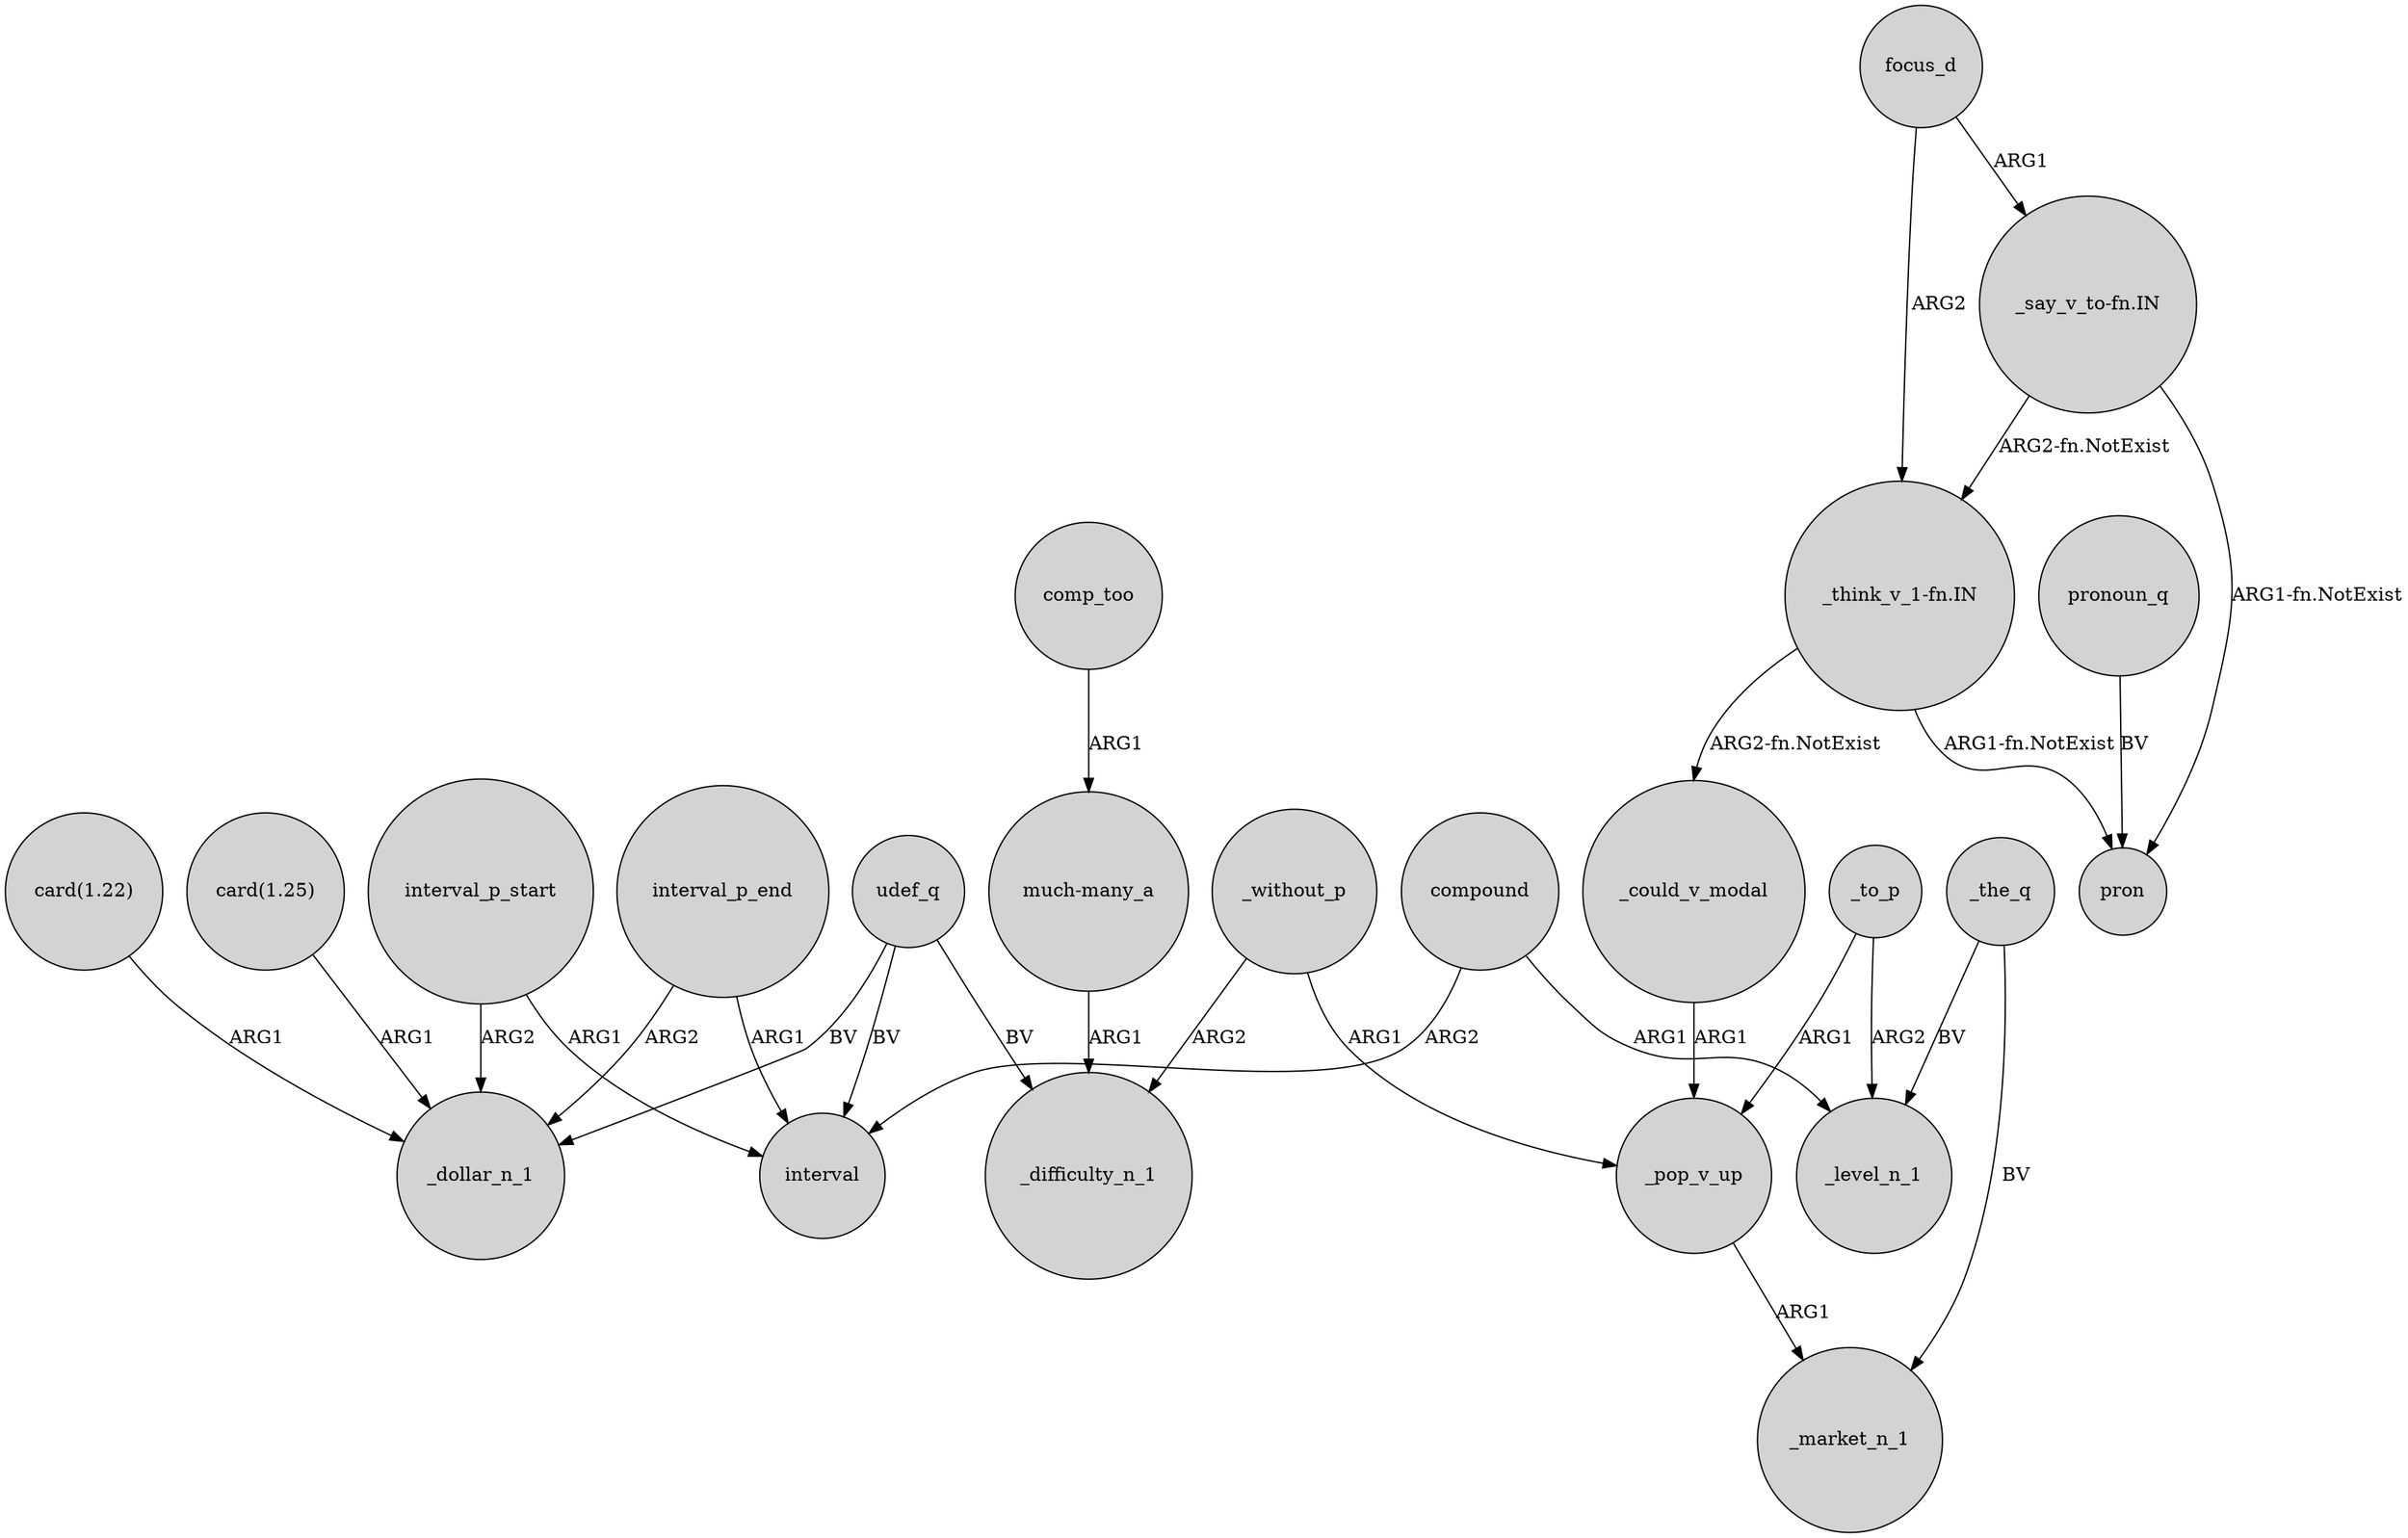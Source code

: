 digraph {
	node [shape=circle style=filled]
	"card(1.25)" -> _dollar_n_1 [label=ARG1]
	focus_d -> "_think_v_1-fn.IN" [label=ARG2]
	"_think_v_1-fn.IN" -> pron [label="ARG1-fn.NotExist"]
	comp_too -> "much-many_a" [label=ARG1]
	_without_p -> _pop_v_up [label=ARG1]
	udef_q -> _difficulty_n_1 [label=BV]
	"_say_v_to-fn.IN" -> pron [label="ARG1-fn.NotExist"]
	"_think_v_1-fn.IN" -> _could_v_modal [label="ARG2-fn.NotExist"]
	_to_p -> _pop_v_up [label=ARG1]
	"card(1.22)" -> _dollar_n_1 [label=ARG1]
	"_say_v_to-fn.IN" -> "_think_v_1-fn.IN" [label="ARG2-fn.NotExist"]
	_the_q -> _level_n_1 [label=BV]
	pronoun_q -> pron [label=BV]
	_without_p -> _difficulty_n_1 [label=ARG2]
	interval_p_start -> interval [label=ARG1]
	"much-many_a" -> _difficulty_n_1 [label=ARG1]
	_pop_v_up -> _market_n_1 [label=ARG1]
	compound -> interval [label=ARG2]
	_could_v_modal -> _pop_v_up [label=ARG1]
	interval_p_start -> _dollar_n_1 [label=ARG2]
	interval_p_end -> interval [label=ARG1]
	interval_p_end -> _dollar_n_1 [label=ARG2]
	_the_q -> _market_n_1 [label=BV]
	compound -> _level_n_1 [label=ARG1]
	_to_p -> _level_n_1 [label=ARG2]
	udef_q -> interval [label=BV]
	udef_q -> _dollar_n_1 [label=BV]
	focus_d -> "_say_v_to-fn.IN" [label=ARG1]
}
